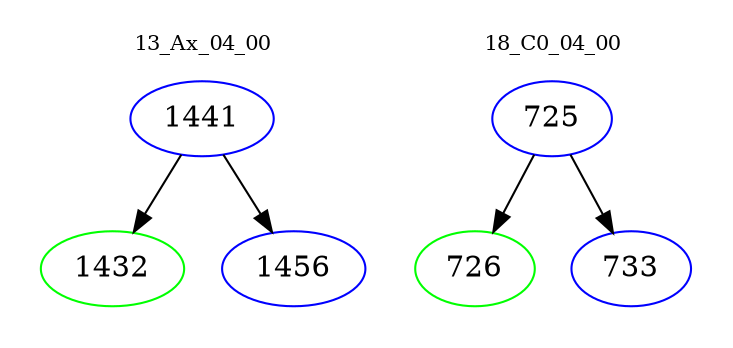 digraph{
subgraph cluster_0 {
color = white
label = "13_Ax_04_00";
fontsize=10;
T0_1441 [label="1441", color="blue"]
T0_1441 -> T0_1432 [color="black"]
T0_1432 [label="1432", color="green"]
T0_1441 -> T0_1456 [color="black"]
T0_1456 [label="1456", color="blue"]
}
subgraph cluster_1 {
color = white
label = "18_C0_04_00";
fontsize=10;
T1_725 [label="725", color="blue"]
T1_725 -> T1_726 [color="black"]
T1_726 [label="726", color="green"]
T1_725 -> T1_733 [color="black"]
T1_733 [label="733", color="blue"]
}
}
